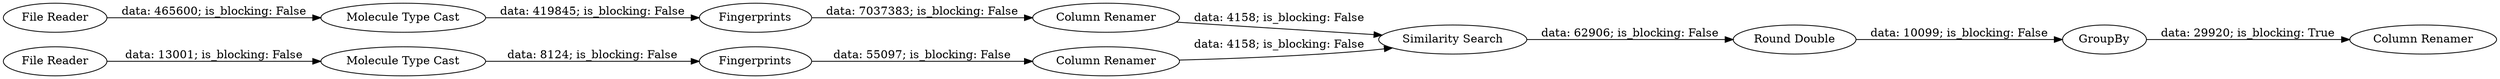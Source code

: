 digraph {
	"-9006137337118708330_123" [label=Fingerprints]
	"-9006137337118708330_129" [label="Round Double"]
	"-9006137337118708330_126" [label="Column Renamer"]
	"-9006137337118708330_140" [label="File Reader"]
	"-9006137337118708330_142" [label="Molecule Type Cast"]
	"-9006137337118708330_143" [label="File Reader"]
	"-9006137337118708330_141" [label="Molecule Type Cast"]
	"-9006137337118708330_130" [label="Column Renamer"]
	"-9006137337118708330_128" [label=GroupBy]
	"-9006137337118708330_127" [label="Similarity Search"]
	"-9006137337118708330_125" [label="Column Renamer"]
	"-9006137337118708330_124" [label=Fingerprints]
	"-9006137337118708330_124" -> "-9006137337118708330_126" [label="data: 7037383; is_blocking: False"]
	"-9006137337118708330_125" -> "-9006137337118708330_127" [label="data: 4158; is_blocking: False"]
	"-9006137337118708330_143" -> "-9006137337118708330_142" [label="data: 465600; is_blocking: False"]
	"-9006137337118708330_128" -> "-9006137337118708330_130" [label="data: 29920; is_blocking: True"]
	"-9006137337118708330_142" -> "-9006137337118708330_124" [label="data: 419845; is_blocking: False"]
	"-9006137337118708330_123" -> "-9006137337118708330_125" [label="data: 55097; is_blocking: False"]
	"-9006137337118708330_127" -> "-9006137337118708330_129" [label="data: 62906; is_blocking: False"]
	"-9006137337118708330_126" -> "-9006137337118708330_127" [label="data: 4158; is_blocking: False"]
	"-9006137337118708330_140" -> "-9006137337118708330_141" [label="data: 13001; is_blocking: False"]
	"-9006137337118708330_129" -> "-9006137337118708330_128" [label="data: 10099; is_blocking: False"]
	"-9006137337118708330_141" -> "-9006137337118708330_123" [label="data: 8124; is_blocking: False"]
	rankdir=LR
}
